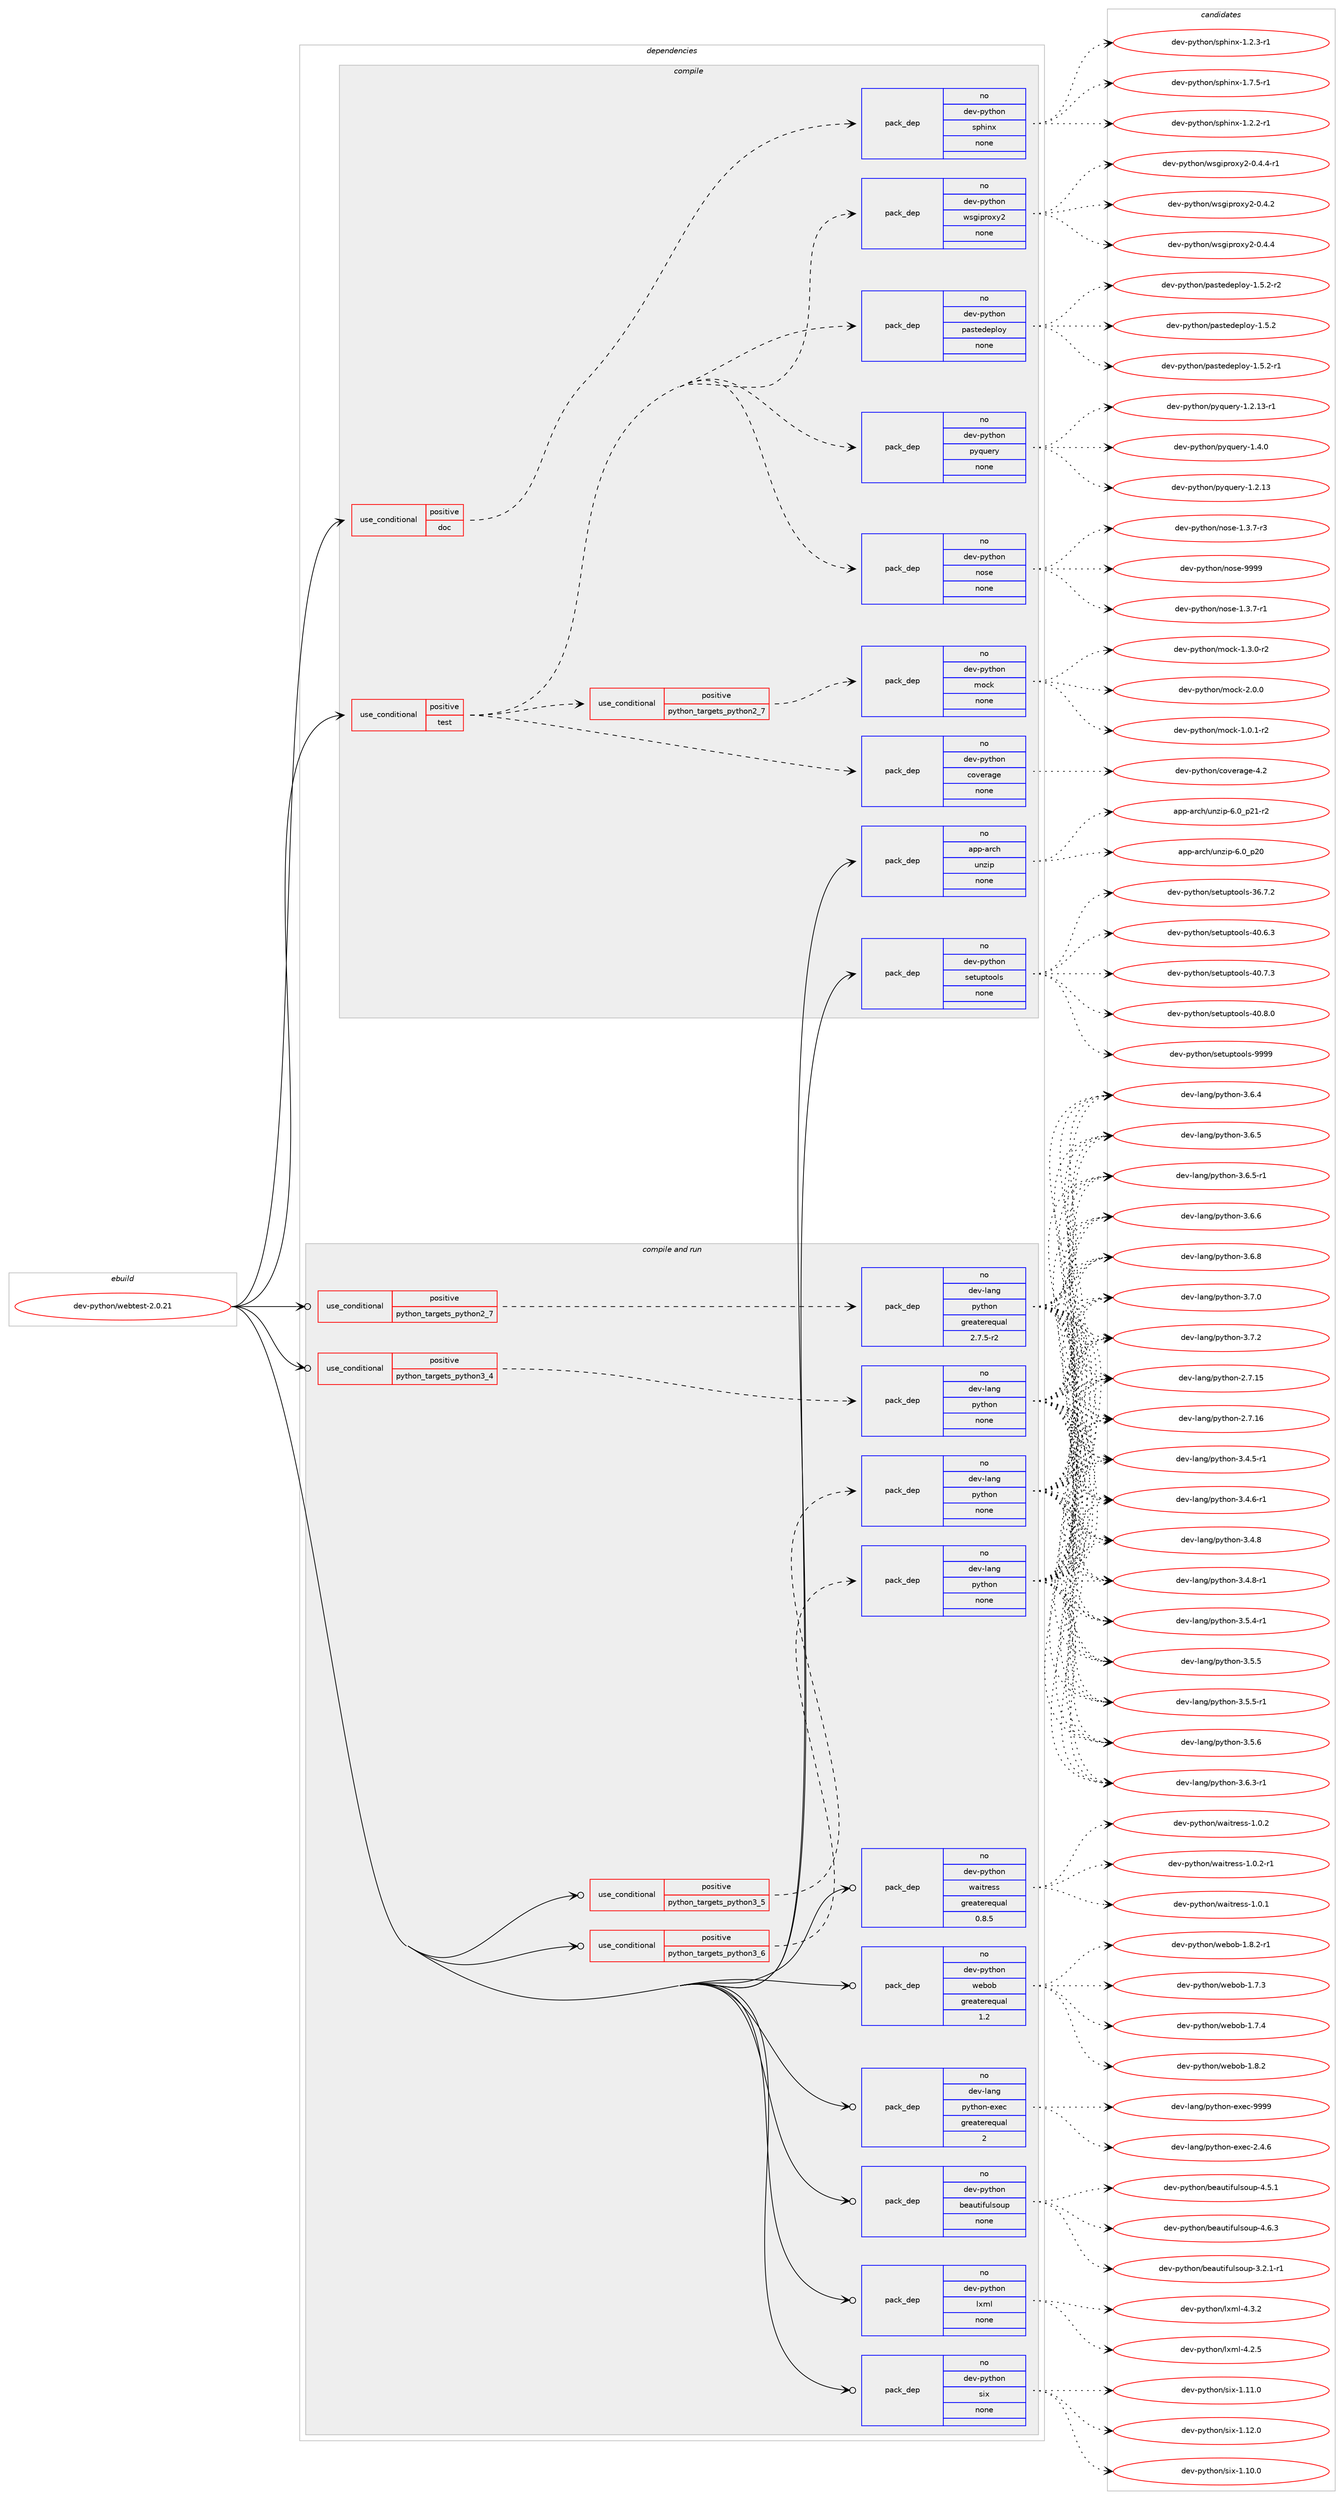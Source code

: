 digraph prolog {

# *************
# Graph options
# *************

newrank=true;
concentrate=true;
compound=true;
graph [rankdir=LR,fontname=Helvetica,fontsize=10,ranksep=1.5];#, ranksep=2.5, nodesep=0.2];
edge  [arrowhead=vee];
node  [fontname=Helvetica,fontsize=10];

# **********
# The ebuild
# **********

subgraph cluster_leftcol {
color=gray;
rank=same;
label=<<i>ebuild</i>>;
id [label="dev-python/webtest-2.0.21", color=red, width=4, href="../dev-python/webtest-2.0.21.svg"];
}

# ****************
# The dependencies
# ****************

subgraph cluster_midcol {
color=gray;
label=<<i>dependencies</i>>;
subgraph cluster_compile {
fillcolor="#eeeeee";
style=filled;
label=<<i>compile</i>>;
subgraph cond386754 {
dependency1447785 [label=<<TABLE BORDER="0" CELLBORDER="1" CELLSPACING="0" CELLPADDING="4"><TR><TD ROWSPAN="3" CELLPADDING="10">use_conditional</TD></TR><TR><TD>positive</TD></TR><TR><TD>doc</TD></TR></TABLE>>, shape=none, color=red];
subgraph pack1037661 {
dependency1447786 [label=<<TABLE BORDER="0" CELLBORDER="1" CELLSPACING="0" CELLPADDING="4" WIDTH="220"><TR><TD ROWSPAN="6" CELLPADDING="30">pack_dep</TD></TR><TR><TD WIDTH="110">no</TD></TR><TR><TD>dev-python</TD></TR><TR><TD>sphinx</TD></TR><TR><TD>none</TD></TR><TR><TD></TD></TR></TABLE>>, shape=none, color=blue];
}
dependency1447785:e -> dependency1447786:w [weight=20,style="dashed",arrowhead="vee"];
}
id:e -> dependency1447785:w [weight=20,style="solid",arrowhead="vee"];
subgraph cond386755 {
dependency1447787 [label=<<TABLE BORDER="0" CELLBORDER="1" CELLSPACING="0" CELLPADDING="4"><TR><TD ROWSPAN="3" CELLPADDING="10">use_conditional</TD></TR><TR><TD>positive</TD></TR><TR><TD>test</TD></TR></TABLE>>, shape=none, color=red];
subgraph pack1037662 {
dependency1447788 [label=<<TABLE BORDER="0" CELLBORDER="1" CELLSPACING="0" CELLPADDING="4" WIDTH="220"><TR><TD ROWSPAN="6" CELLPADDING="30">pack_dep</TD></TR><TR><TD WIDTH="110">no</TD></TR><TR><TD>dev-python</TD></TR><TR><TD>nose</TD></TR><TR><TD>none</TD></TR><TR><TD></TD></TR></TABLE>>, shape=none, color=blue];
}
dependency1447787:e -> dependency1447788:w [weight=20,style="dashed",arrowhead="vee"];
subgraph pack1037663 {
dependency1447789 [label=<<TABLE BORDER="0" CELLBORDER="1" CELLSPACING="0" CELLPADDING="4" WIDTH="220"><TR><TD ROWSPAN="6" CELLPADDING="30">pack_dep</TD></TR><TR><TD WIDTH="110">no</TD></TR><TR><TD>dev-python</TD></TR><TR><TD>pyquery</TD></TR><TR><TD>none</TD></TR><TR><TD></TD></TR></TABLE>>, shape=none, color=blue];
}
dependency1447787:e -> dependency1447789:w [weight=20,style="dashed",arrowhead="vee"];
subgraph pack1037664 {
dependency1447790 [label=<<TABLE BORDER="0" CELLBORDER="1" CELLSPACING="0" CELLPADDING="4" WIDTH="220"><TR><TD ROWSPAN="6" CELLPADDING="30">pack_dep</TD></TR><TR><TD WIDTH="110">no</TD></TR><TR><TD>dev-python</TD></TR><TR><TD>pastedeploy</TD></TR><TR><TD>none</TD></TR><TR><TD></TD></TR></TABLE>>, shape=none, color=blue];
}
dependency1447787:e -> dependency1447790:w [weight=20,style="dashed",arrowhead="vee"];
subgraph pack1037665 {
dependency1447791 [label=<<TABLE BORDER="0" CELLBORDER="1" CELLSPACING="0" CELLPADDING="4" WIDTH="220"><TR><TD ROWSPAN="6" CELLPADDING="30">pack_dep</TD></TR><TR><TD WIDTH="110">no</TD></TR><TR><TD>dev-python</TD></TR><TR><TD>wsgiproxy2</TD></TR><TR><TD>none</TD></TR><TR><TD></TD></TR></TABLE>>, shape=none, color=blue];
}
dependency1447787:e -> dependency1447791:w [weight=20,style="dashed",arrowhead="vee"];
subgraph pack1037666 {
dependency1447792 [label=<<TABLE BORDER="0" CELLBORDER="1" CELLSPACING="0" CELLPADDING="4" WIDTH="220"><TR><TD ROWSPAN="6" CELLPADDING="30">pack_dep</TD></TR><TR><TD WIDTH="110">no</TD></TR><TR><TD>dev-python</TD></TR><TR><TD>coverage</TD></TR><TR><TD>none</TD></TR><TR><TD></TD></TR></TABLE>>, shape=none, color=blue];
}
dependency1447787:e -> dependency1447792:w [weight=20,style="dashed",arrowhead="vee"];
subgraph cond386756 {
dependency1447793 [label=<<TABLE BORDER="0" CELLBORDER="1" CELLSPACING="0" CELLPADDING="4"><TR><TD ROWSPAN="3" CELLPADDING="10">use_conditional</TD></TR><TR><TD>positive</TD></TR><TR><TD>python_targets_python2_7</TD></TR></TABLE>>, shape=none, color=red];
subgraph pack1037667 {
dependency1447794 [label=<<TABLE BORDER="0" CELLBORDER="1" CELLSPACING="0" CELLPADDING="4" WIDTH="220"><TR><TD ROWSPAN="6" CELLPADDING="30">pack_dep</TD></TR><TR><TD WIDTH="110">no</TD></TR><TR><TD>dev-python</TD></TR><TR><TD>mock</TD></TR><TR><TD>none</TD></TR><TR><TD></TD></TR></TABLE>>, shape=none, color=blue];
}
dependency1447793:e -> dependency1447794:w [weight=20,style="dashed",arrowhead="vee"];
}
dependency1447787:e -> dependency1447793:w [weight=20,style="dashed",arrowhead="vee"];
}
id:e -> dependency1447787:w [weight=20,style="solid",arrowhead="vee"];
subgraph pack1037668 {
dependency1447795 [label=<<TABLE BORDER="0" CELLBORDER="1" CELLSPACING="0" CELLPADDING="4" WIDTH="220"><TR><TD ROWSPAN="6" CELLPADDING="30">pack_dep</TD></TR><TR><TD WIDTH="110">no</TD></TR><TR><TD>app-arch</TD></TR><TR><TD>unzip</TD></TR><TR><TD>none</TD></TR><TR><TD></TD></TR></TABLE>>, shape=none, color=blue];
}
id:e -> dependency1447795:w [weight=20,style="solid",arrowhead="vee"];
subgraph pack1037669 {
dependency1447796 [label=<<TABLE BORDER="0" CELLBORDER="1" CELLSPACING="0" CELLPADDING="4" WIDTH="220"><TR><TD ROWSPAN="6" CELLPADDING="30">pack_dep</TD></TR><TR><TD WIDTH="110">no</TD></TR><TR><TD>dev-python</TD></TR><TR><TD>setuptools</TD></TR><TR><TD>none</TD></TR><TR><TD></TD></TR></TABLE>>, shape=none, color=blue];
}
id:e -> dependency1447796:w [weight=20,style="solid",arrowhead="vee"];
}
subgraph cluster_compileandrun {
fillcolor="#eeeeee";
style=filled;
label=<<i>compile and run</i>>;
subgraph cond386757 {
dependency1447797 [label=<<TABLE BORDER="0" CELLBORDER="1" CELLSPACING="0" CELLPADDING="4"><TR><TD ROWSPAN="3" CELLPADDING="10">use_conditional</TD></TR><TR><TD>positive</TD></TR><TR><TD>python_targets_python2_7</TD></TR></TABLE>>, shape=none, color=red];
subgraph pack1037670 {
dependency1447798 [label=<<TABLE BORDER="0" CELLBORDER="1" CELLSPACING="0" CELLPADDING="4" WIDTH="220"><TR><TD ROWSPAN="6" CELLPADDING="30">pack_dep</TD></TR><TR><TD WIDTH="110">no</TD></TR><TR><TD>dev-lang</TD></TR><TR><TD>python</TD></TR><TR><TD>greaterequal</TD></TR><TR><TD>2.7.5-r2</TD></TR></TABLE>>, shape=none, color=blue];
}
dependency1447797:e -> dependency1447798:w [weight=20,style="dashed",arrowhead="vee"];
}
id:e -> dependency1447797:w [weight=20,style="solid",arrowhead="odotvee"];
subgraph cond386758 {
dependency1447799 [label=<<TABLE BORDER="0" CELLBORDER="1" CELLSPACING="0" CELLPADDING="4"><TR><TD ROWSPAN="3" CELLPADDING="10">use_conditional</TD></TR><TR><TD>positive</TD></TR><TR><TD>python_targets_python3_4</TD></TR></TABLE>>, shape=none, color=red];
subgraph pack1037671 {
dependency1447800 [label=<<TABLE BORDER="0" CELLBORDER="1" CELLSPACING="0" CELLPADDING="4" WIDTH="220"><TR><TD ROWSPAN="6" CELLPADDING="30">pack_dep</TD></TR><TR><TD WIDTH="110">no</TD></TR><TR><TD>dev-lang</TD></TR><TR><TD>python</TD></TR><TR><TD>none</TD></TR><TR><TD></TD></TR></TABLE>>, shape=none, color=blue];
}
dependency1447799:e -> dependency1447800:w [weight=20,style="dashed",arrowhead="vee"];
}
id:e -> dependency1447799:w [weight=20,style="solid",arrowhead="odotvee"];
subgraph cond386759 {
dependency1447801 [label=<<TABLE BORDER="0" CELLBORDER="1" CELLSPACING="0" CELLPADDING="4"><TR><TD ROWSPAN="3" CELLPADDING="10">use_conditional</TD></TR><TR><TD>positive</TD></TR><TR><TD>python_targets_python3_5</TD></TR></TABLE>>, shape=none, color=red];
subgraph pack1037672 {
dependency1447802 [label=<<TABLE BORDER="0" CELLBORDER="1" CELLSPACING="0" CELLPADDING="4" WIDTH="220"><TR><TD ROWSPAN="6" CELLPADDING="30">pack_dep</TD></TR><TR><TD WIDTH="110">no</TD></TR><TR><TD>dev-lang</TD></TR><TR><TD>python</TD></TR><TR><TD>none</TD></TR><TR><TD></TD></TR></TABLE>>, shape=none, color=blue];
}
dependency1447801:e -> dependency1447802:w [weight=20,style="dashed",arrowhead="vee"];
}
id:e -> dependency1447801:w [weight=20,style="solid",arrowhead="odotvee"];
subgraph cond386760 {
dependency1447803 [label=<<TABLE BORDER="0" CELLBORDER="1" CELLSPACING="0" CELLPADDING="4"><TR><TD ROWSPAN="3" CELLPADDING="10">use_conditional</TD></TR><TR><TD>positive</TD></TR><TR><TD>python_targets_python3_6</TD></TR></TABLE>>, shape=none, color=red];
subgraph pack1037673 {
dependency1447804 [label=<<TABLE BORDER="0" CELLBORDER="1" CELLSPACING="0" CELLPADDING="4" WIDTH="220"><TR><TD ROWSPAN="6" CELLPADDING="30">pack_dep</TD></TR><TR><TD WIDTH="110">no</TD></TR><TR><TD>dev-lang</TD></TR><TR><TD>python</TD></TR><TR><TD>none</TD></TR><TR><TD></TD></TR></TABLE>>, shape=none, color=blue];
}
dependency1447803:e -> dependency1447804:w [weight=20,style="dashed",arrowhead="vee"];
}
id:e -> dependency1447803:w [weight=20,style="solid",arrowhead="odotvee"];
subgraph pack1037674 {
dependency1447805 [label=<<TABLE BORDER="0" CELLBORDER="1" CELLSPACING="0" CELLPADDING="4" WIDTH="220"><TR><TD ROWSPAN="6" CELLPADDING="30">pack_dep</TD></TR><TR><TD WIDTH="110">no</TD></TR><TR><TD>dev-lang</TD></TR><TR><TD>python-exec</TD></TR><TR><TD>greaterequal</TD></TR><TR><TD>2</TD></TR></TABLE>>, shape=none, color=blue];
}
id:e -> dependency1447805:w [weight=20,style="solid",arrowhead="odotvee"];
subgraph pack1037675 {
dependency1447806 [label=<<TABLE BORDER="0" CELLBORDER="1" CELLSPACING="0" CELLPADDING="4" WIDTH="220"><TR><TD ROWSPAN="6" CELLPADDING="30">pack_dep</TD></TR><TR><TD WIDTH="110">no</TD></TR><TR><TD>dev-python</TD></TR><TR><TD>beautifulsoup</TD></TR><TR><TD>none</TD></TR><TR><TD></TD></TR></TABLE>>, shape=none, color=blue];
}
id:e -> dependency1447806:w [weight=20,style="solid",arrowhead="odotvee"];
subgraph pack1037676 {
dependency1447807 [label=<<TABLE BORDER="0" CELLBORDER="1" CELLSPACING="0" CELLPADDING="4" WIDTH="220"><TR><TD ROWSPAN="6" CELLPADDING="30">pack_dep</TD></TR><TR><TD WIDTH="110">no</TD></TR><TR><TD>dev-python</TD></TR><TR><TD>lxml</TD></TR><TR><TD>none</TD></TR><TR><TD></TD></TR></TABLE>>, shape=none, color=blue];
}
id:e -> dependency1447807:w [weight=20,style="solid",arrowhead="odotvee"];
subgraph pack1037677 {
dependency1447808 [label=<<TABLE BORDER="0" CELLBORDER="1" CELLSPACING="0" CELLPADDING="4" WIDTH="220"><TR><TD ROWSPAN="6" CELLPADDING="30">pack_dep</TD></TR><TR><TD WIDTH="110">no</TD></TR><TR><TD>dev-python</TD></TR><TR><TD>six</TD></TR><TR><TD>none</TD></TR><TR><TD></TD></TR></TABLE>>, shape=none, color=blue];
}
id:e -> dependency1447808:w [weight=20,style="solid",arrowhead="odotvee"];
subgraph pack1037678 {
dependency1447809 [label=<<TABLE BORDER="0" CELLBORDER="1" CELLSPACING="0" CELLPADDING="4" WIDTH="220"><TR><TD ROWSPAN="6" CELLPADDING="30">pack_dep</TD></TR><TR><TD WIDTH="110">no</TD></TR><TR><TD>dev-python</TD></TR><TR><TD>waitress</TD></TR><TR><TD>greaterequal</TD></TR><TR><TD>0.8.5</TD></TR></TABLE>>, shape=none, color=blue];
}
id:e -> dependency1447809:w [weight=20,style="solid",arrowhead="odotvee"];
subgraph pack1037679 {
dependency1447810 [label=<<TABLE BORDER="0" CELLBORDER="1" CELLSPACING="0" CELLPADDING="4" WIDTH="220"><TR><TD ROWSPAN="6" CELLPADDING="30">pack_dep</TD></TR><TR><TD WIDTH="110">no</TD></TR><TR><TD>dev-python</TD></TR><TR><TD>webob</TD></TR><TR><TD>greaterequal</TD></TR><TR><TD>1.2</TD></TR></TABLE>>, shape=none, color=blue];
}
id:e -> dependency1447810:w [weight=20,style="solid",arrowhead="odotvee"];
}
subgraph cluster_run {
fillcolor="#eeeeee";
style=filled;
label=<<i>run</i>>;
}
}

# **************
# The candidates
# **************

subgraph cluster_choices {
rank=same;
color=gray;
label=<<i>candidates</i>>;

subgraph choice1037661 {
color=black;
nodesep=1;
choice10010111845112121116104111110471151121041051101204549465046504511449 [label="dev-python/sphinx-1.2.2-r1", color=red, width=4,href="../dev-python/sphinx-1.2.2-r1.svg"];
choice10010111845112121116104111110471151121041051101204549465046514511449 [label="dev-python/sphinx-1.2.3-r1", color=red, width=4,href="../dev-python/sphinx-1.2.3-r1.svg"];
choice10010111845112121116104111110471151121041051101204549465546534511449 [label="dev-python/sphinx-1.7.5-r1", color=red, width=4,href="../dev-python/sphinx-1.7.5-r1.svg"];
dependency1447786:e -> choice10010111845112121116104111110471151121041051101204549465046504511449:w [style=dotted,weight="100"];
dependency1447786:e -> choice10010111845112121116104111110471151121041051101204549465046514511449:w [style=dotted,weight="100"];
dependency1447786:e -> choice10010111845112121116104111110471151121041051101204549465546534511449:w [style=dotted,weight="100"];
}
subgraph choice1037662 {
color=black;
nodesep=1;
choice10010111845112121116104111110471101111151014549465146554511449 [label="dev-python/nose-1.3.7-r1", color=red, width=4,href="../dev-python/nose-1.3.7-r1.svg"];
choice10010111845112121116104111110471101111151014549465146554511451 [label="dev-python/nose-1.3.7-r3", color=red, width=4,href="../dev-python/nose-1.3.7-r3.svg"];
choice10010111845112121116104111110471101111151014557575757 [label="dev-python/nose-9999", color=red, width=4,href="../dev-python/nose-9999.svg"];
dependency1447788:e -> choice10010111845112121116104111110471101111151014549465146554511449:w [style=dotted,weight="100"];
dependency1447788:e -> choice10010111845112121116104111110471101111151014549465146554511451:w [style=dotted,weight="100"];
dependency1447788:e -> choice10010111845112121116104111110471101111151014557575757:w [style=dotted,weight="100"];
}
subgraph choice1037663 {
color=black;
nodesep=1;
choice100101118451121211161041111104711212111311710111412145494650464951 [label="dev-python/pyquery-1.2.13", color=red, width=4,href="../dev-python/pyquery-1.2.13.svg"];
choice1001011184511212111610411111047112121113117101114121454946504649514511449 [label="dev-python/pyquery-1.2.13-r1", color=red, width=4,href="../dev-python/pyquery-1.2.13-r1.svg"];
choice1001011184511212111610411111047112121113117101114121454946524648 [label="dev-python/pyquery-1.4.0", color=red, width=4,href="../dev-python/pyquery-1.4.0.svg"];
dependency1447789:e -> choice100101118451121211161041111104711212111311710111412145494650464951:w [style=dotted,weight="100"];
dependency1447789:e -> choice1001011184511212111610411111047112121113117101114121454946504649514511449:w [style=dotted,weight="100"];
dependency1447789:e -> choice1001011184511212111610411111047112121113117101114121454946524648:w [style=dotted,weight="100"];
}
subgraph choice1037664 {
color=black;
nodesep=1;
choice100101118451121211161041111104711297115116101100101112108111121454946534650 [label="dev-python/pastedeploy-1.5.2", color=red, width=4,href="../dev-python/pastedeploy-1.5.2.svg"];
choice1001011184511212111610411111047112971151161011001011121081111214549465346504511449 [label="dev-python/pastedeploy-1.5.2-r1", color=red, width=4,href="../dev-python/pastedeploy-1.5.2-r1.svg"];
choice1001011184511212111610411111047112971151161011001011121081111214549465346504511450 [label="dev-python/pastedeploy-1.5.2-r2", color=red, width=4,href="../dev-python/pastedeploy-1.5.2-r2.svg"];
dependency1447790:e -> choice100101118451121211161041111104711297115116101100101112108111121454946534650:w [style=dotted,weight="100"];
dependency1447790:e -> choice1001011184511212111610411111047112971151161011001011121081111214549465346504511449:w [style=dotted,weight="100"];
dependency1447790:e -> choice1001011184511212111610411111047112971151161011001011121081111214549465346504511450:w [style=dotted,weight="100"];
}
subgraph choice1037665 {
color=black;
nodesep=1;
choice100101118451121211161041111104711911510310511211411112012150454846524650 [label="dev-python/wsgiproxy2-0.4.2", color=red, width=4,href="../dev-python/wsgiproxy2-0.4.2.svg"];
choice100101118451121211161041111104711911510310511211411112012150454846524652 [label="dev-python/wsgiproxy2-0.4.4", color=red, width=4,href="../dev-python/wsgiproxy2-0.4.4.svg"];
choice1001011184511212111610411111047119115103105112114111120121504548465246524511449 [label="dev-python/wsgiproxy2-0.4.4-r1", color=red, width=4,href="../dev-python/wsgiproxy2-0.4.4-r1.svg"];
dependency1447791:e -> choice100101118451121211161041111104711911510310511211411112012150454846524650:w [style=dotted,weight="100"];
dependency1447791:e -> choice100101118451121211161041111104711911510310511211411112012150454846524652:w [style=dotted,weight="100"];
dependency1447791:e -> choice1001011184511212111610411111047119115103105112114111120121504548465246524511449:w [style=dotted,weight="100"];
}
subgraph choice1037666 {
color=black;
nodesep=1;
choice1001011184511212111610411111047991111181011149710310145524650 [label="dev-python/coverage-4.2", color=red, width=4,href="../dev-python/coverage-4.2.svg"];
dependency1447792:e -> choice1001011184511212111610411111047991111181011149710310145524650:w [style=dotted,weight="100"];
}
subgraph choice1037667 {
color=black;
nodesep=1;
choice1001011184511212111610411111047109111991074549464846494511450 [label="dev-python/mock-1.0.1-r2", color=red, width=4,href="../dev-python/mock-1.0.1-r2.svg"];
choice1001011184511212111610411111047109111991074549465146484511450 [label="dev-python/mock-1.3.0-r2", color=red, width=4,href="../dev-python/mock-1.3.0-r2.svg"];
choice100101118451121211161041111104710911199107455046484648 [label="dev-python/mock-2.0.0", color=red, width=4,href="../dev-python/mock-2.0.0.svg"];
dependency1447794:e -> choice1001011184511212111610411111047109111991074549464846494511450:w [style=dotted,weight="100"];
dependency1447794:e -> choice1001011184511212111610411111047109111991074549465146484511450:w [style=dotted,weight="100"];
dependency1447794:e -> choice100101118451121211161041111104710911199107455046484648:w [style=dotted,weight="100"];
}
subgraph choice1037668 {
color=black;
nodesep=1;
choice971121124597114991044711711012210511245544648951125048 [label="app-arch/unzip-6.0_p20", color=red, width=4,href="../app-arch/unzip-6.0_p20.svg"];
choice9711211245971149910447117110122105112455446489511250494511450 [label="app-arch/unzip-6.0_p21-r2", color=red, width=4,href="../app-arch/unzip-6.0_p21-r2.svg"];
dependency1447795:e -> choice971121124597114991044711711012210511245544648951125048:w [style=dotted,weight="100"];
dependency1447795:e -> choice9711211245971149910447117110122105112455446489511250494511450:w [style=dotted,weight="100"];
}
subgraph choice1037669 {
color=black;
nodesep=1;
choice100101118451121211161041111104711510111611711211611111110811545515446554650 [label="dev-python/setuptools-36.7.2", color=red, width=4,href="../dev-python/setuptools-36.7.2.svg"];
choice100101118451121211161041111104711510111611711211611111110811545524846544651 [label="dev-python/setuptools-40.6.3", color=red, width=4,href="../dev-python/setuptools-40.6.3.svg"];
choice100101118451121211161041111104711510111611711211611111110811545524846554651 [label="dev-python/setuptools-40.7.3", color=red, width=4,href="../dev-python/setuptools-40.7.3.svg"];
choice100101118451121211161041111104711510111611711211611111110811545524846564648 [label="dev-python/setuptools-40.8.0", color=red, width=4,href="../dev-python/setuptools-40.8.0.svg"];
choice10010111845112121116104111110471151011161171121161111111081154557575757 [label="dev-python/setuptools-9999", color=red, width=4,href="../dev-python/setuptools-9999.svg"];
dependency1447796:e -> choice100101118451121211161041111104711510111611711211611111110811545515446554650:w [style=dotted,weight="100"];
dependency1447796:e -> choice100101118451121211161041111104711510111611711211611111110811545524846544651:w [style=dotted,weight="100"];
dependency1447796:e -> choice100101118451121211161041111104711510111611711211611111110811545524846554651:w [style=dotted,weight="100"];
dependency1447796:e -> choice100101118451121211161041111104711510111611711211611111110811545524846564648:w [style=dotted,weight="100"];
dependency1447796:e -> choice10010111845112121116104111110471151011161171121161111111081154557575757:w [style=dotted,weight="100"];
}
subgraph choice1037670 {
color=black;
nodesep=1;
choice10010111845108971101034711212111610411111045504655464953 [label="dev-lang/python-2.7.15", color=red, width=4,href="../dev-lang/python-2.7.15.svg"];
choice10010111845108971101034711212111610411111045504655464954 [label="dev-lang/python-2.7.16", color=red, width=4,href="../dev-lang/python-2.7.16.svg"];
choice1001011184510897110103471121211161041111104551465246534511449 [label="dev-lang/python-3.4.5-r1", color=red, width=4,href="../dev-lang/python-3.4.5-r1.svg"];
choice1001011184510897110103471121211161041111104551465246544511449 [label="dev-lang/python-3.4.6-r1", color=red, width=4,href="../dev-lang/python-3.4.6-r1.svg"];
choice100101118451089711010347112121116104111110455146524656 [label="dev-lang/python-3.4.8", color=red, width=4,href="../dev-lang/python-3.4.8.svg"];
choice1001011184510897110103471121211161041111104551465246564511449 [label="dev-lang/python-3.4.8-r1", color=red, width=4,href="../dev-lang/python-3.4.8-r1.svg"];
choice1001011184510897110103471121211161041111104551465346524511449 [label="dev-lang/python-3.5.4-r1", color=red, width=4,href="../dev-lang/python-3.5.4-r1.svg"];
choice100101118451089711010347112121116104111110455146534653 [label="dev-lang/python-3.5.5", color=red, width=4,href="../dev-lang/python-3.5.5.svg"];
choice1001011184510897110103471121211161041111104551465346534511449 [label="dev-lang/python-3.5.5-r1", color=red, width=4,href="../dev-lang/python-3.5.5-r1.svg"];
choice100101118451089711010347112121116104111110455146534654 [label="dev-lang/python-3.5.6", color=red, width=4,href="../dev-lang/python-3.5.6.svg"];
choice1001011184510897110103471121211161041111104551465446514511449 [label="dev-lang/python-3.6.3-r1", color=red, width=4,href="../dev-lang/python-3.6.3-r1.svg"];
choice100101118451089711010347112121116104111110455146544652 [label="dev-lang/python-3.6.4", color=red, width=4,href="../dev-lang/python-3.6.4.svg"];
choice100101118451089711010347112121116104111110455146544653 [label="dev-lang/python-3.6.5", color=red, width=4,href="../dev-lang/python-3.6.5.svg"];
choice1001011184510897110103471121211161041111104551465446534511449 [label="dev-lang/python-3.6.5-r1", color=red, width=4,href="../dev-lang/python-3.6.5-r1.svg"];
choice100101118451089711010347112121116104111110455146544654 [label="dev-lang/python-3.6.6", color=red, width=4,href="../dev-lang/python-3.6.6.svg"];
choice100101118451089711010347112121116104111110455146544656 [label="dev-lang/python-3.6.8", color=red, width=4,href="../dev-lang/python-3.6.8.svg"];
choice100101118451089711010347112121116104111110455146554648 [label="dev-lang/python-3.7.0", color=red, width=4,href="../dev-lang/python-3.7.0.svg"];
choice100101118451089711010347112121116104111110455146554650 [label="dev-lang/python-3.7.2", color=red, width=4,href="../dev-lang/python-3.7.2.svg"];
dependency1447798:e -> choice10010111845108971101034711212111610411111045504655464953:w [style=dotted,weight="100"];
dependency1447798:e -> choice10010111845108971101034711212111610411111045504655464954:w [style=dotted,weight="100"];
dependency1447798:e -> choice1001011184510897110103471121211161041111104551465246534511449:w [style=dotted,weight="100"];
dependency1447798:e -> choice1001011184510897110103471121211161041111104551465246544511449:w [style=dotted,weight="100"];
dependency1447798:e -> choice100101118451089711010347112121116104111110455146524656:w [style=dotted,weight="100"];
dependency1447798:e -> choice1001011184510897110103471121211161041111104551465246564511449:w [style=dotted,weight="100"];
dependency1447798:e -> choice1001011184510897110103471121211161041111104551465346524511449:w [style=dotted,weight="100"];
dependency1447798:e -> choice100101118451089711010347112121116104111110455146534653:w [style=dotted,weight="100"];
dependency1447798:e -> choice1001011184510897110103471121211161041111104551465346534511449:w [style=dotted,weight="100"];
dependency1447798:e -> choice100101118451089711010347112121116104111110455146534654:w [style=dotted,weight="100"];
dependency1447798:e -> choice1001011184510897110103471121211161041111104551465446514511449:w [style=dotted,weight="100"];
dependency1447798:e -> choice100101118451089711010347112121116104111110455146544652:w [style=dotted,weight="100"];
dependency1447798:e -> choice100101118451089711010347112121116104111110455146544653:w [style=dotted,weight="100"];
dependency1447798:e -> choice1001011184510897110103471121211161041111104551465446534511449:w [style=dotted,weight="100"];
dependency1447798:e -> choice100101118451089711010347112121116104111110455146544654:w [style=dotted,weight="100"];
dependency1447798:e -> choice100101118451089711010347112121116104111110455146544656:w [style=dotted,weight="100"];
dependency1447798:e -> choice100101118451089711010347112121116104111110455146554648:w [style=dotted,weight="100"];
dependency1447798:e -> choice100101118451089711010347112121116104111110455146554650:w [style=dotted,weight="100"];
}
subgraph choice1037671 {
color=black;
nodesep=1;
choice10010111845108971101034711212111610411111045504655464953 [label="dev-lang/python-2.7.15", color=red, width=4,href="../dev-lang/python-2.7.15.svg"];
choice10010111845108971101034711212111610411111045504655464954 [label="dev-lang/python-2.7.16", color=red, width=4,href="../dev-lang/python-2.7.16.svg"];
choice1001011184510897110103471121211161041111104551465246534511449 [label="dev-lang/python-3.4.5-r1", color=red, width=4,href="../dev-lang/python-3.4.5-r1.svg"];
choice1001011184510897110103471121211161041111104551465246544511449 [label="dev-lang/python-3.4.6-r1", color=red, width=4,href="../dev-lang/python-3.4.6-r1.svg"];
choice100101118451089711010347112121116104111110455146524656 [label="dev-lang/python-3.4.8", color=red, width=4,href="../dev-lang/python-3.4.8.svg"];
choice1001011184510897110103471121211161041111104551465246564511449 [label="dev-lang/python-3.4.8-r1", color=red, width=4,href="../dev-lang/python-3.4.8-r1.svg"];
choice1001011184510897110103471121211161041111104551465346524511449 [label="dev-lang/python-3.5.4-r1", color=red, width=4,href="../dev-lang/python-3.5.4-r1.svg"];
choice100101118451089711010347112121116104111110455146534653 [label="dev-lang/python-3.5.5", color=red, width=4,href="../dev-lang/python-3.5.5.svg"];
choice1001011184510897110103471121211161041111104551465346534511449 [label="dev-lang/python-3.5.5-r1", color=red, width=4,href="../dev-lang/python-3.5.5-r1.svg"];
choice100101118451089711010347112121116104111110455146534654 [label="dev-lang/python-3.5.6", color=red, width=4,href="../dev-lang/python-3.5.6.svg"];
choice1001011184510897110103471121211161041111104551465446514511449 [label="dev-lang/python-3.6.3-r1", color=red, width=4,href="../dev-lang/python-3.6.3-r1.svg"];
choice100101118451089711010347112121116104111110455146544652 [label="dev-lang/python-3.6.4", color=red, width=4,href="../dev-lang/python-3.6.4.svg"];
choice100101118451089711010347112121116104111110455146544653 [label="dev-lang/python-3.6.5", color=red, width=4,href="../dev-lang/python-3.6.5.svg"];
choice1001011184510897110103471121211161041111104551465446534511449 [label="dev-lang/python-3.6.5-r1", color=red, width=4,href="../dev-lang/python-3.6.5-r1.svg"];
choice100101118451089711010347112121116104111110455146544654 [label="dev-lang/python-3.6.6", color=red, width=4,href="../dev-lang/python-3.6.6.svg"];
choice100101118451089711010347112121116104111110455146544656 [label="dev-lang/python-3.6.8", color=red, width=4,href="../dev-lang/python-3.6.8.svg"];
choice100101118451089711010347112121116104111110455146554648 [label="dev-lang/python-3.7.0", color=red, width=4,href="../dev-lang/python-3.7.0.svg"];
choice100101118451089711010347112121116104111110455146554650 [label="dev-lang/python-3.7.2", color=red, width=4,href="../dev-lang/python-3.7.2.svg"];
dependency1447800:e -> choice10010111845108971101034711212111610411111045504655464953:w [style=dotted,weight="100"];
dependency1447800:e -> choice10010111845108971101034711212111610411111045504655464954:w [style=dotted,weight="100"];
dependency1447800:e -> choice1001011184510897110103471121211161041111104551465246534511449:w [style=dotted,weight="100"];
dependency1447800:e -> choice1001011184510897110103471121211161041111104551465246544511449:w [style=dotted,weight="100"];
dependency1447800:e -> choice100101118451089711010347112121116104111110455146524656:w [style=dotted,weight="100"];
dependency1447800:e -> choice1001011184510897110103471121211161041111104551465246564511449:w [style=dotted,weight="100"];
dependency1447800:e -> choice1001011184510897110103471121211161041111104551465346524511449:w [style=dotted,weight="100"];
dependency1447800:e -> choice100101118451089711010347112121116104111110455146534653:w [style=dotted,weight="100"];
dependency1447800:e -> choice1001011184510897110103471121211161041111104551465346534511449:w [style=dotted,weight="100"];
dependency1447800:e -> choice100101118451089711010347112121116104111110455146534654:w [style=dotted,weight="100"];
dependency1447800:e -> choice1001011184510897110103471121211161041111104551465446514511449:w [style=dotted,weight="100"];
dependency1447800:e -> choice100101118451089711010347112121116104111110455146544652:w [style=dotted,weight="100"];
dependency1447800:e -> choice100101118451089711010347112121116104111110455146544653:w [style=dotted,weight="100"];
dependency1447800:e -> choice1001011184510897110103471121211161041111104551465446534511449:w [style=dotted,weight="100"];
dependency1447800:e -> choice100101118451089711010347112121116104111110455146544654:w [style=dotted,weight="100"];
dependency1447800:e -> choice100101118451089711010347112121116104111110455146544656:w [style=dotted,weight="100"];
dependency1447800:e -> choice100101118451089711010347112121116104111110455146554648:w [style=dotted,weight="100"];
dependency1447800:e -> choice100101118451089711010347112121116104111110455146554650:w [style=dotted,weight="100"];
}
subgraph choice1037672 {
color=black;
nodesep=1;
choice10010111845108971101034711212111610411111045504655464953 [label="dev-lang/python-2.7.15", color=red, width=4,href="../dev-lang/python-2.7.15.svg"];
choice10010111845108971101034711212111610411111045504655464954 [label="dev-lang/python-2.7.16", color=red, width=4,href="../dev-lang/python-2.7.16.svg"];
choice1001011184510897110103471121211161041111104551465246534511449 [label="dev-lang/python-3.4.5-r1", color=red, width=4,href="../dev-lang/python-3.4.5-r1.svg"];
choice1001011184510897110103471121211161041111104551465246544511449 [label="dev-lang/python-3.4.6-r1", color=red, width=4,href="../dev-lang/python-3.4.6-r1.svg"];
choice100101118451089711010347112121116104111110455146524656 [label="dev-lang/python-3.4.8", color=red, width=4,href="../dev-lang/python-3.4.8.svg"];
choice1001011184510897110103471121211161041111104551465246564511449 [label="dev-lang/python-3.4.8-r1", color=red, width=4,href="../dev-lang/python-3.4.8-r1.svg"];
choice1001011184510897110103471121211161041111104551465346524511449 [label="dev-lang/python-3.5.4-r1", color=red, width=4,href="../dev-lang/python-3.5.4-r1.svg"];
choice100101118451089711010347112121116104111110455146534653 [label="dev-lang/python-3.5.5", color=red, width=4,href="../dev-lang/python-3.5.5.svg"];
choice1001011184510897110103471121211161041111104551465346534511449 [label="dev-lang/python-3.5.5-r1", color=red, width=4,href="../dev-lang/python-3.5.5-r1.svg"];
choice100101118451089711010347112121116104111110455146534654 [label="dev-lang/python-3.5.6", color=red, width=4,href="../dev-lang/python-3.5.6.svg"];
choice1001011184510897110103471121211161041111104551465446514511449 [label="dev-lang/python-3.6.3-r1", color=red, width=4,href="../dev-lang/python-3.6.3-r1.svg"];
choice100101118451089711010347112121116104111110455146544652 [label="dev-lang/python-3.6.4", color=red, width=4,href="../dev-lang/python-3.6.4.svg"];
choice100101118451089711010347112121116104111110455146544653 [label="dev-lang/python-3.6.5", color=red, width=4,href="../dev-lang/python-3.6.5.svg"];
choice1001011184510897110103471121211161041111104551465446534511449 [label="dev-lang/python-3.6.5-r1", color=red, width=4,href="../dev-lang/python-3.6.5-r1.svg"];
choice100101118451089711010347112121116104111110455146544654 [label="dev-lang/python-3.6.6", color=red, width=4,href="../dev-lang/python-3.6.6.svg"];
choice100101118451089711010347112121116104111110455146544656 [label="dev-lang/python-3.6.8", color=red, width=4,href="../dev-lang/python-3.6.8.svg"];
choice100101118451089711010347112121116104111110455146554648 [label="dev-lang/python-3.7.0", color=red, width=4,href="../dev-lang/python-3.7.0.svg"];
choice100101118451089711010347112121116104111110455146554650 [label="dev-lang/python-3.7.2", color=red, width=4,href="../dev-lang/python-3.7.2.svg"];
dependency1447802:e -> choice10010111845108971101034711212111610411111045504655464953:w [style=dotted,weight="100"];
dependency1447802:e -> choice10010111845108971101034711212111610411111045504655464954:w [style=dotted,weight="100"];
dependency1447802:e -> choice1001011184510897110103471121211161041111104551465246534511449:w [style=dotted,weight="100"];
dependency1447802:e -> choice1001011184510897110103471121211161041111104551465246544511449:w [style=dotted,weight="100"];
dependency1447802:e -> choice100101118451089711010347112121116104111110455146524656:w [style=dotted,weight="100"];
dependency1447802:e -> choice1001011184510897110103471121211161041111104551465246564511449:w [style=dotted,weight="100"];
dependency1447802:e -> choice1001011184510897110103471121211161041111104551465346524511449:w [style=dotted,weight="100"];
dependency1447802:e -> choice100101118451089711010347112121116104111110455146534653:w [style=dotted,weight="100"];
dependency1447802:e -> choice1001011184510897110103471121211161041111104551465346534511449:w [style=dotted,weight="100"];
dependency1447802:e -> choice100101118451089711010347112121116104111110455146534654:w [style=dotted,weight="100"];
dependency1447802:e -> choice1001011184510897110103471121211161041111104551465446514511449:w [style=dotted,weight="100"];
dependency1447802:e -> choice100101118451089711010347112121116104111110455146544652:w [style=dotted,weight="100"];
dependency1447802:e -> choice100101118451089711010347112121116104111110455146544653:w [style=dotted,weight="100"];
dependency1447802:e -> choice1001011184510897110103471121211161041111104551465446534511449:w [style=dotted,weight="100"];
dependency1447802:e -> choice100101118451089711010347112121116104111110455146544654:w [style=dotted,weight="100"];
dependency1447802:e -> choice100101118451089711010347112121116104111110455146544656:w [style=dotted,weight="100"];
dependency1447802:e -> choice100101118451089711010347112121116104111110455146554648:w [style=dotted,weight="100"];
dependency1447802:e -> choice100101118451089711010347112121116104111110455146554650:w [style=dotted,weight="100"];
}
subgraph choice1037673 {
color=black;
nodesep=1;
choice10010111845108971101034711212111610411111045504655464953 [label="dev-lang/python-2.7.15", color=red, width=4,href="../dev-lang/python-2.7.15.svg"];
choice10010111845108971101034711212111610411111045504655464954 [label="dev-lang/python-2.7.16", color=red, width=4,href="../dev-lang/python-2.7.16.svg"];
choice1001011184510897110103471121211161041111104551465246534511449 [label="dev-lang/python-3.4.5-r1", color=red, width=4,href="../dev-lang/python-3.4.5-r1.svg"];
choice1001011184510897110103471121211161041111104551465246544511449 [label="dev-lang/python-3.4.6-r1", color=red, width=4,href="../dev-lang/python-3.4.6-r1.svg"];
choice100101118451089711010347112121116104111110455146524656 [label="dev-lang/python-3.4.8", color=red, width=4,href="../dev-lang/python-3.4.8.svg"];
choice1001011184510897110103471121211161041111104551465246564511449 [label="dev-lang/python-3.4.8-r1", color=red, width=4,href="../dev-lang/python-3.4.8-r1.svg"];
choice1001011184510897110103471121211161041111104551465346524511449 [label="dev-lang/python-3.5.4-r1", color=red, width=4,href="../dev-lang/python-3.5.4-r1.svg"];
choice100101118451089711010347112121116104111110455146534653 [label="dev-lang/python-3.5.5", color=red, width=4,href="../dev-lang/python-3.5.5.svg"];
choice1001011184510897110103471121211161041111104551465346534511449 [label="dev-lang/python-3.5.5-r1", color=red, width=4,href="../dev-lang/python-3.5.5-r1.svg"];
choice100101118451089711010347112121116104111110455146534654 [label="dev-lang/python-3.5.6", color=red, width=4,href="../dev-lang/python-3.5.6.svg"];
choice1001011184510897110103471121211161041111104551465446514511449 [label="dev-lang/python-3.6.3-r1", color=red, width=4,href="../dev-lang/python-3.6.3-r1.svg"];
choice100101118451089711010347112121116104111110455146544652 [label="dev-lang/python-3.6.4", color=red, width=4,href="../dev-lang/python-3.6.4.svg"];
choice100101118451089711010347112121116104111110455146544653 [label="dev-lang/python-3.6.5", color=red, width=4,href="../dev-lang/python-3.6.5.svg"];
choice1001011184510897110103471121211161041111104551465446534511449 [label="dev-lang/python-3.6.5-r1", color=red, width=4,href="../dev-lang/python-3.6.5-r1.svg"];
choice100101118451089711010347112121116104111110455146544654 [label="dev-lang/python-3.6.6", color=red, width=4,href="../dev-lang/python-3.6.6.svg"];
choice100101118451089711010347112121116104111110455146544656 [label="dev-lang/python-3.6.8", color=red, width=4,href="../dev-lang/python-3.6.8.svg"];
choice100101118451089711010347112121116104111110455146554648 [label="dev-lang/python-3.7.0", color=red, width=4,href="../dev-lang/python-3.7.0.svg"];
choice100101118451089711010347112121116104111110455146554650 [label="dev-lang/python-3.7.2", color=red, width=4,href="../dev-lang/python-3.7.2.svg"];
dependency1447804:e -> choice10010111845108971101034711212111610411111045504655464953:w [style=dotted,weight="100"];
dependency1447804:e -> choice10010111845108971101034711212111610411111045504655464954:w [style=dotted,weight="100"];
dependency1447804:e -> choice1001011184510897110103471121211161041111104551465246534511449:w [style=dotted,weight="100"];
dependency1447804:e -> choice1001011184510897110103471121211161041111104551465246544511449:w [style=dotted,weight="100"];
dependency1447804:e -> choice100101118451089711010347112121116104111110455146524656:w [style=dotted,weight="100"];
dependency1447804:e -> choice1001011184510897110103471121211161041111104551465246564511449:w [style=dotted,weight="100"];
dependency1447804:e -> choice1001011184510897110103471121211161041111104551465346524511449:w [style=dotted,weight="100"];
dependency1447804:e -> choice100101118451089711010347112121116104111110455146534653:w [style=dotted,weight="100"];
dependency1447804:e -> choice1001011184510897110103471121211161041111104551465346534511449:w [style=dotted,weight="100"];
dependency1447804:e -> choice100101118451089711010347112121116104111110455146534654:w [style=dotted,weight="100"];
dependency1447804:e -> choice1001011184510897110103471121211161041111104551465446514511449:w [style=dotted,weight="100"];
dependency1447804:e -> choice100101118451089711010347112121116104111110455146544652:w [style=dotted,weight="100"];
dependency1447804:e -> choice100101118451089711010347112121116104111110455146544653:w [style=dotted,weight="100"];
dependency1447804:e -> choice1001011184510897110103471121211161041111104551465446534511449:w [style=dotted,weight="100"];
dependency1447804:e -> choice100101118451089711010347112121116104111110455146544654:w [style=dotted,weight="100"];
dependency1447804:e -> choice100101118451089711010347112121116104111110455146544656:w [style=dotted,weight="100"];
dependency1447804:e -> choice100101118451089711010347112121116104111110455146554648:w [style=dotted,weight="100"];
dependency1447804:e -> choice100101118451089711010347112121116104111110455146554650:w [style=dotted,weight="100"];
}
subgraph choice1037674 {
color=black;
nodesep=1;
choice1001011184510897110103471121211161041111104510112010199455046524654 [label="dev-lang/python-exec-2.4.6", color=red, width=4,href="../dev-lang/python-exec-2.4.6.svg"];
choice10010111845108971101034711212111610411111045101120101994557575757 [label="dev-lang/python-exec-9999", color=red, width=4,href="../dev-lang/python-exec-9999.svg"];
dependency1447805:e -> choice1001011184510897110103471121211161041111104510112010199455046524654:w [style=dotted,weight="100"];
dependency1447805:e -> choice10010111845108971101034711212111610411111045101120101994557575757:w [style=dotted,weight="100"];
}
subgraph choice1037675 {
color=black;
nodesep=1;
choice100101118451121211161041111104798101971171161051021171081151111171124551465046494511449 [label="dev-python/beautifulsoup-3.2.1-r1", color=red, width=4,href="../dev-python/beautifulsoup-3.2.1-r1.svg"];
choice10010111845112121116104111110479810197117116105102117108115111117112455246534649 [label="dev-python/beautifulsoup-4.5.1", color=red, width=4,href="../dev-python/beautifulsoup-4.5.1.svg"];
choice10010111845112121116104111110479810197117116105102117108115111117112455246544651 [label="dev-python/beautifulsoup-4.6.3", color=red, width=4,href="../dev-python/beautifulsoup-4.6.3.svg"];
dependency1447806:e -> choice100101118451121211161041111104798101971171161051021171081151111171124551465046494511449:w [style=dotted,weight="100"];
dependency1447806:e -> choice10010111845112121116104111110479810197117116105102117108115111117112455246534649:w [style=dotted,weight="100"];
dependency1447806:e -> choice10010111845112121116104111110479810197117116105102117108115111117112455246544651:w [style=dotted,weight="100"];
}
subgraph choice1037676 {
color=black;
nodesep=1;
choice1001011184511212111610411111047108120109108455246504653 [label="dev-python/lxml-4.2.5", color=red, width=4,href="../dev-python/lxml-4.2.5.svg"];
choice1001011184511212111610411111047108120109108455246514650 [label="dev-python/lxml-4.3.2", color=red, width=4,href="../dev-python/lxml-4.3.2.svg"];
dependency1447807:e -> choice1001011184511212111610411111047108120109108455246504653:w [style=dotted,weight="100"];
dependency1447807:e -> choice1001011184511212111610411111047108120109108455246514650:w [style=dotted,weight="100"];
}
subgraph choice1037677 {
color=black;
nodesep=1;
choice100101118451121211161041111104711510512045494649484648 [label="dev-python/six-1.10.0", color=red, width=4,href="../dev-python/six-1.10.0.svg"];
choice100101118451121211161041111104711510512045494649494648 [label="dev-python/six-1.11.0", color=red, width=4,href="../dev-python/six-1.11.0.svg"];
choice100101118451121211161041111104711510512045494649504648 [label="dev-python/six-1.12.0", color=red, width=4,href="../dev-python/six-1.12.0.svg"];
dependency1447808:e -> choice100101118451121211161041111104711510512045494649484648:w [style=dotted,weight="100"];
dependency1447808:e -> choice100101118451121211161041111104711510512045494649494648:w [style=dotted,weight="100"];
dependency1447808:e -> choice100101118451121211161041111104711510512045494649504648:w [style=dotted,weight="100"];
}
subgraph choice1037678 {
color=black;
nodesep=1;
choice100101118451121211161041111104711997105116114101115115454946484649 [label="dev-python/waitress-1.0.1", color=red, width=4,href="../dev-python/waitress-1.0.1.svg"];
choice100101118451121211161041111104711997105116114101115115454946484650 [label="dev-python/waitress-1.0.2", color=red, width=4,href="../dev-python/waitress-1.0.2.svg"];
choice1001011184511212111610411111047119971051161141011151154549464846504511449 [label="dev-python/waitress-1.0.2-r1", color=red, width=4,href="../dev-python/waitress-1.0.2-r1.svg"];
dependency1447809:e -> choice100101118451121211161041111104711997105116114101115115454946484649:w [style=dotted,weight="100"];
dependency1447809:e -> choice100101118451121211161041111104711997105116114101115115454946484650:w [style=dotted,weight="100"];
dependency1447809:e -> choice1001011184511212111610411111047119971051161141011151154549464846504511449:w [style=dotted,weight="100"];
}
subgraph choice1037679 {
color=black;
nodesep=1;
choice10010111845112121116104111110471191019811198454946554651 [label="dev-python/webob-1.7.3", color=red, width=4,href="../dev-python/webob-1.7.3.svg"];
choice10010111845112121116104111110471191019811198454946554652 [label="dev-python/webob-1.7.4", color=red, width=4,href="../dev-python/webob-1.7.4.svg"];
choice10010111845112121116104111110471191019811198454946564650 [label="dev-python/webob-1.8.2", color=red, width=4,href="../dev-python/webob-1.8.2.svg"];
choice100101118451121211161041111104711910198111984549465646504511449 [label="dev-python/webob-1.8.2-r1", color=red, width=4,href="../dev-python/webob-1.8.2-r1.svg"];
dependency1447810:e -> choice10010111845112121116104111110471191019811198454946554651:w [style=dotted,weight="100"];
dependency1447810:e -> choice10010111845112121116104111110471191019811198454946554652:w [style=dotted,weight="100"];
dependency1447810:e -> choice10010111845112121116104111110471191019811198454946564650:w [style=dotted,weight="100"];
dependency1447810:e -> choice100101118451121211161041111104711910198111984549465646504511449:w [style=dotted,weight="100"];
}
}

}
